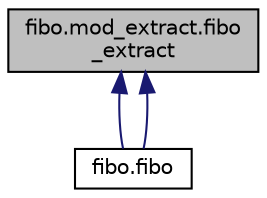 digraph "fibo.mod_extract.fibo_extract"
{
 // INTERACTIVE_SVG=YES
 // LATEX_PDF_SIZE
  edge [fontname="Helvetica",fontsize="10",labelfontname="Helvetica",labelfontsize="10"];
  node [fontname="Helvetica",fontsize="10",shape=record];
  Node1 [label="fibo.mod_extract.fibo\l_extract",height=0.2,width=0.4,color="black", fillcolor="grey75", style="filled", fontcolor="black",tooltip=" "];
  Node1 -> Node2 [dir="back",color="midnightblue",fontsize="10",style="solid",fontname="Helvetica"];
  Node2 [label="fibo.fibo",height=0.2,width=0.4,color="black", fillcolor="white", style="filled",URL="$d3/d0c/classfibo_1_1fibo.html",tooltip=" "];
  Node1 -> Node2 [dir="back",color="midnightblue",fontsize="10",style="solid",fontname="Helvetica"];
}
